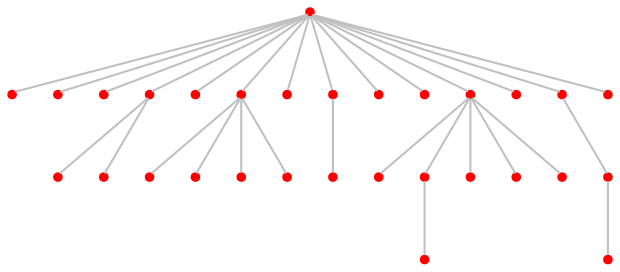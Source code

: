 graph {
	1 [color=red shape=point]
	11 [color=red shape=point]
	1 -- 11 [color=gray]
	23 [color=red shape=point]
	1 -- 23 [color=gray]
	7 [color=red shape=point]
	1 -- 7 [color=gray]
	0 [color=red shape=point]
	1 -- 0 [color=gray]
	24 [color=red shape=point]
	1 -- 24 [color=gray]
	10 [color=red shape=point]
	1 -- 10 [color=gray]
	21 [color=red shape=point]
	1 -- 21 [color=gray]
	15 [color=red shape=point]
	1 -- 15 [color=gray]
	5 [color=red shape=point]
	1 -- 5 [color=gray]
	2 [color=red shape=point]
	1 -- 2 [color=gray]
	3 [color=red shape=point]
	1 -- 3 [color=gray]
	14 [color=red shape=point]
	1 -- 14 [color=gray]
	4 [color=red shape=point]
	1 -- 4 [color=gray]
	9 [color=red shape=point]
	1 -- 9 [color=gray]
	25 [color=red shape=point]
	0 -- 25 [color=gray]
	8 [color=red shape=point]
	0 -- 8 [color=gray]
	26 [color=red shape=point]
	10 -- 26 [color=gray]
	12 [color=red shape=point]
	10 -- 12 [color=gray]
	16 [color=red shape=point]
	10 -- 16 [color=gray]
	28 [color=red shape=point]
	10 -- 28 [color=gray]
	27 [color=red shape=point]
	15 -- 27 [color=gray]
	13 [color=red shape=point]
	3 -- 13 [color=gray]
	6 [color=red shape=point]
	3 -- 6 [color=gray]
	22 [color=red shape=point]
	3 -- 22 [color=gray]
	17 [color=red shape=point]
	3 -- 17 [color=gray]
	20 [color=red shape=point]
	3 -- 20 [color=gray]
	18 [color=red shape=point]
	4 -- 18 [color=gray]
	19 [color=red shape=point]
	6 -- 19 [color=gray]
	29 [color=red shape=point]
	18 -- 29 [color=gray]
}
